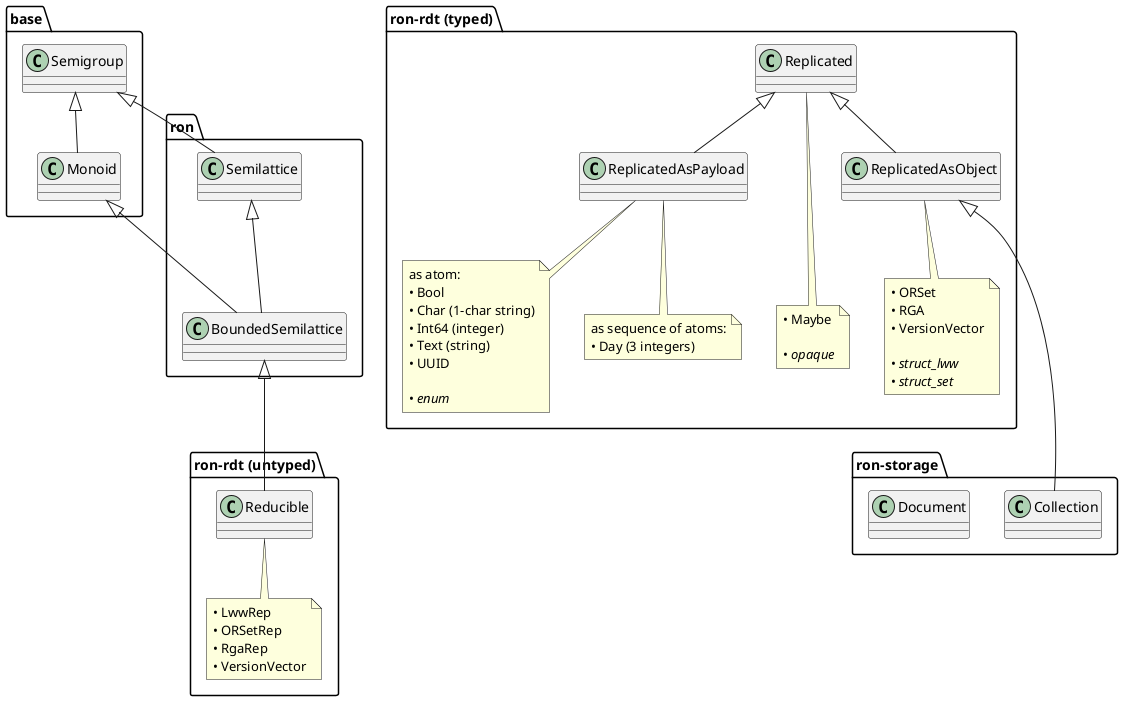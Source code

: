 @startuml
    package base {
        Semigroup <|-- Monoid
    }

    package ron {
        Semigroup <|-- Semilattice
        Semilattice <|-- BoundedSemilattice
        Monoid <|-- BoundedSemilattice
    }

    package "ron-rdt (untyped)" {
        BoundedSemilattice <|-- Reducible

        note as instances_Reducible
            • LwwRep
            • ORSetRep
            • RgaRep
            • VersionVector
        end note
        Reducible -- instances_Reducible
    }

    package "ron-rdt (typed)" {
        Replicated <|-- ReplicatedAsObject
        Replicated <|-- ReplicatedAsPayload

        note as instances_Replicated
            • Maybe

            • <i>opaque</i>
        end note
        Replicated --- instances_Replicated

        note as instances_ReplicatedAsObject
            • ORSet
            • RGA
            • VersionVector

            • <i>struct_lww</i>
            • <i>struct_set</i>
        end note
        ReplicatedAsObject -- instances_ReplicatedAsObject

        note as instances_ReplicatedAsPayload1
            as atom:
            • Bool
            • Char (1-char string)
            • Int64 (integer)
            • Text (string)
            • UUID

            • <i>enum</i>
        end note
        ReplicatedAsPayload -- instances_ReplicatedAsPayload1

        note as instances_ReplicatedAsPayload2
            as sequence of atoms:
            • Day (3 integers)
        end note
        ReplicatedAsPayload -- instances_ReplicatedAsPayload2
    }

    package ron-storage {
        ReplicatedAsObject <|--- Collection
        class Document
    }
@enduml
